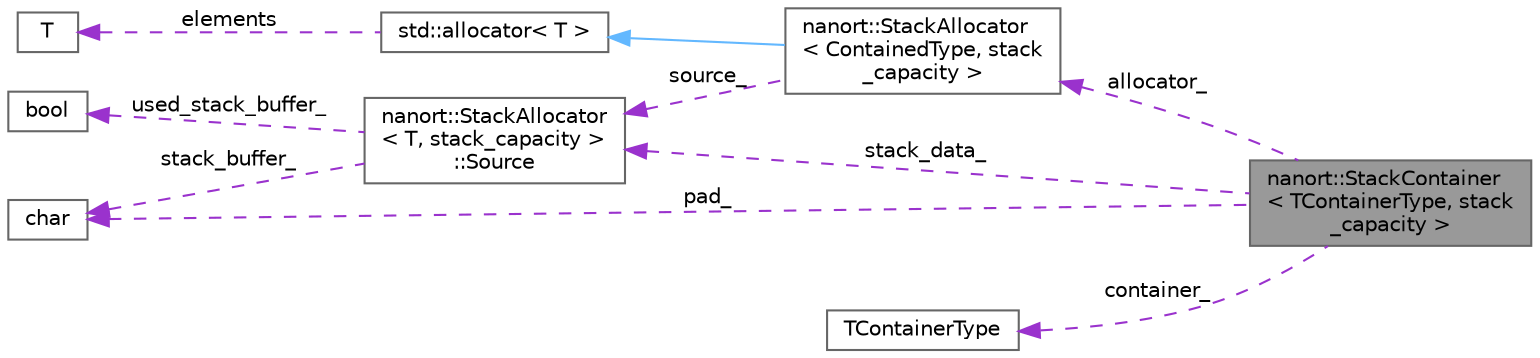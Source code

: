 digraph "nanort::StackContainer&lt; TContainerType, stack_capacity &gt;"
{
 // LATEX_PDF_SIZE
  bgcolor="transparent";
  edge [fontname=Helvetica,fontsize=10,labelfontname=Helvetica,labelfontsize=10];
  node [fontname=Helvetica,fontsize=10,shape=box,height=0.2,width=0.4];
  rankdir="LR";
  Node1 [label="nanort::StackContainer\l\< TContainerType, stack\l_capacity \>",height=0.2,width=0.4,color="gray40", fillcolor="grey60", style="filled", fontcolor="black",tooltip=" "];
  Node2 -> Node1 [dir="back",color="darkorchid3",style="dashed",label=" stack_data_" ];
  Node2 [label="nanort::StackAllocator\l\< T, stack_capacity \>\l::Source",height=0.2,width=0.4,color="gray40", fillcolor="white", style="filled",URL="$a01427.html",tooltip=" "];
  Node3 -> Node2 [dir="back",color="darkorchid3",style="dashed",label=" stack_buffer_" ];
  Node3 [label="char",height=0.2,width=0.4,color="gray40", fillcolor="white", style="filled",tooltip=" "];
  Node4 -> Node2 [dir="back",color="darkorchid3",style="dashed",label=" used_stack_buffer_" ];
  Node4 [label="bool",height=0.2,width=0.4,color="gray40", fillcolor="white", style="filled",tooltip=" "];
  Node3 -> Node1 [dir="back",color="darkorchid3",style="dashed",label=" pad_" ];
  Node5 -> Node1 [dir="back",color="darkorchid3",style="dashed",label=" allocator_" ];
  Node5 [label="nanort::StackAllocator\l\< ContainedType, stack\l_capacity \>",height=0.2,width=0.4,color="gray40", fillcolor="white", style="filled",URL="$a01423.html",tooltip=" "];
  Node6 -> Node5 [dir="back",color="steelblue1",style="solid"];
  Node6 [label="std::allocator\< T \>",height=0.2,width=0.4,color="gray40", fillcolor="white", style="filled",tooltip=" "];
  Node7 -> Node6 [dir="back",color="darkorchid3",style="dashed",label=" elements" ];
  Node7 [label="T",height=0.2,width=0.4,color="gray40", fillcolor="white", style="filled",tooltip=" "];
  Node2 -> Node5 [dir="back",color="darkorchid3",style="dashed",label=" source_" ];
  Node8 -> Node1 [dir="back",color="darkorchid3",style="dashed",label=" container_" ];
  Node8 [label="TContainerType",height=0.2,width=0.4,color="gray40", fillcolor="white", style="filled",tooltip=" "];
}
